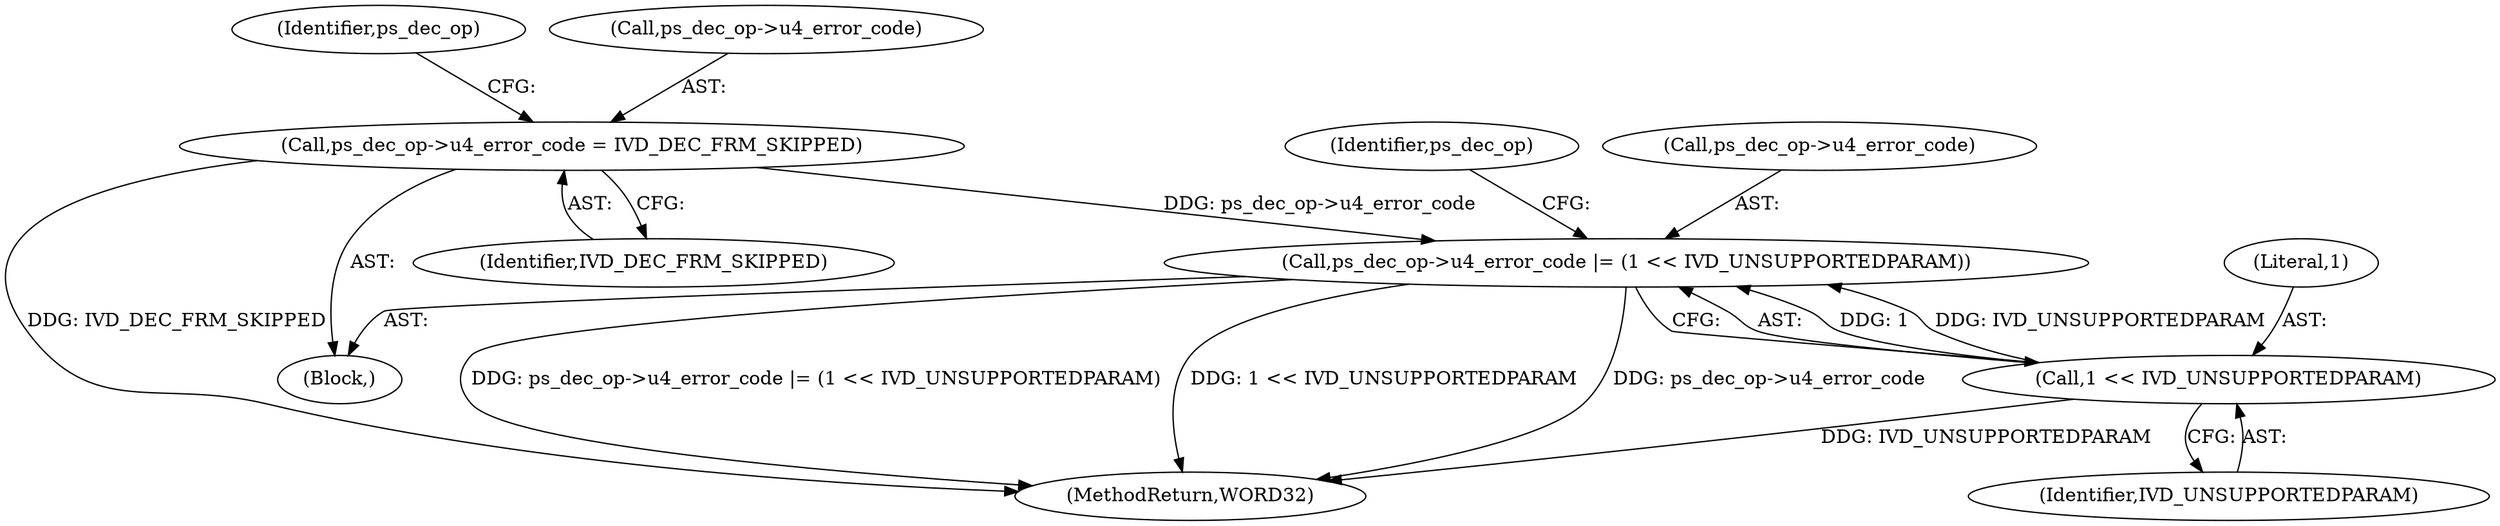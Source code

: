 digraph "0_Android_494561291a503840f385fbcd11d9bc5f4dc502b8@pointer" {
"1001802" [label="(Call,ps_dec_op->u4_error_code |= (1 << IVD_UNSUPPORTEDPARAM))"];
"1001797" [label="(Call,ps_dec_op->u4_error_code = IVD_DEC_FRM_SKIPPED)"];
"1001806" [label="(Call,1 << IVD_UNSUPPORTEDPARAM)"];
"1001808" [label="(Identifier,IVD_UNSUPPORTEDPARAM)"];
"1001801" [label="(Identifier,IVD_DEC_FRM_SKIPPED)"];
"1001811" [label="(Identifier,ps_dec_op)"];
"1001806" [label="(Call,1 << IVD_UNSUPPORTEDPARAM)"];
"1001796" [label="(Block,)"];
"1002226" [label="(MethodReturn,WORD32)"];
"1001804" [label="(Identifier,ps_dec_op)"];
"1001802" [label="(Call,ps_dec_op->u4_error_code |= (1 << IVD_UNSUPPORTEDPARAM))"];
"1001797" [label="(Call,ps_dec_op->u4_error_code = IVD_DEC_FRM_SKIPPED)"];
"1001803" [label="(Call,ps_dec_op->u4_error_code)"];
"1001807" [label="(Literal,1)"];
"1001798" [label="(Call,ps_dec_op->u4_error_code)"];
"1001802" -> "1001796"  [label="AST: "];
"1001802" -> "1001806"  [label="CFG: "];
"1001803" -> "1001802"  [label="AST: "];
"1001806" -> "1001802"  [label="AST: "];
"1001811" -> "1001802"  [label="CFG: "];
"1001802" -> "1002226"  [label="DDG: ps_dec_op->u4_error_code"];
"1001802" -> "1002226"  [label="DDG: ps_dec_op->u4_error_code |= (1 << IVD_UNSUPPORTEDPARAM)"];
"1001802" -> "1002226"  [label="DDG: 1 << IVD_UNSUPPORTEDPARAM"];
"1001797" -> "1001802"  [label="DDG: ps_dec_op->u4_error_code"];
"1001806" -> "1001802"  [label="DDG: 1"];
"1001806" -> "1001802"  [label="DDG: IVD_UNSUPPORTEDPARAM"];
"1001797" -> "1001796"  [label="AST: "];
"1001797" -> "1001801"  [label="CFG: "];
"1001798" -> "1001797"  [label="AST: "];
"1001801" -> "1001797"  [label="AST: "];
"1001804" -> "1001797"  [label="CFG: "];
"1001797" -> "1002226"  [label="DDG: IVD_DEC_FRM_SKIPPED"];
"1001806" -> "1001808"  [label="CFG: "];
"1001807" -> "1001806"  [label="AST: "];
"1001808" -> "1001806"  [label="AST: "];
"1001806" -> "1002226"  [label="DDG: IVD_UNSUPPORTEDPARAM"];
}
